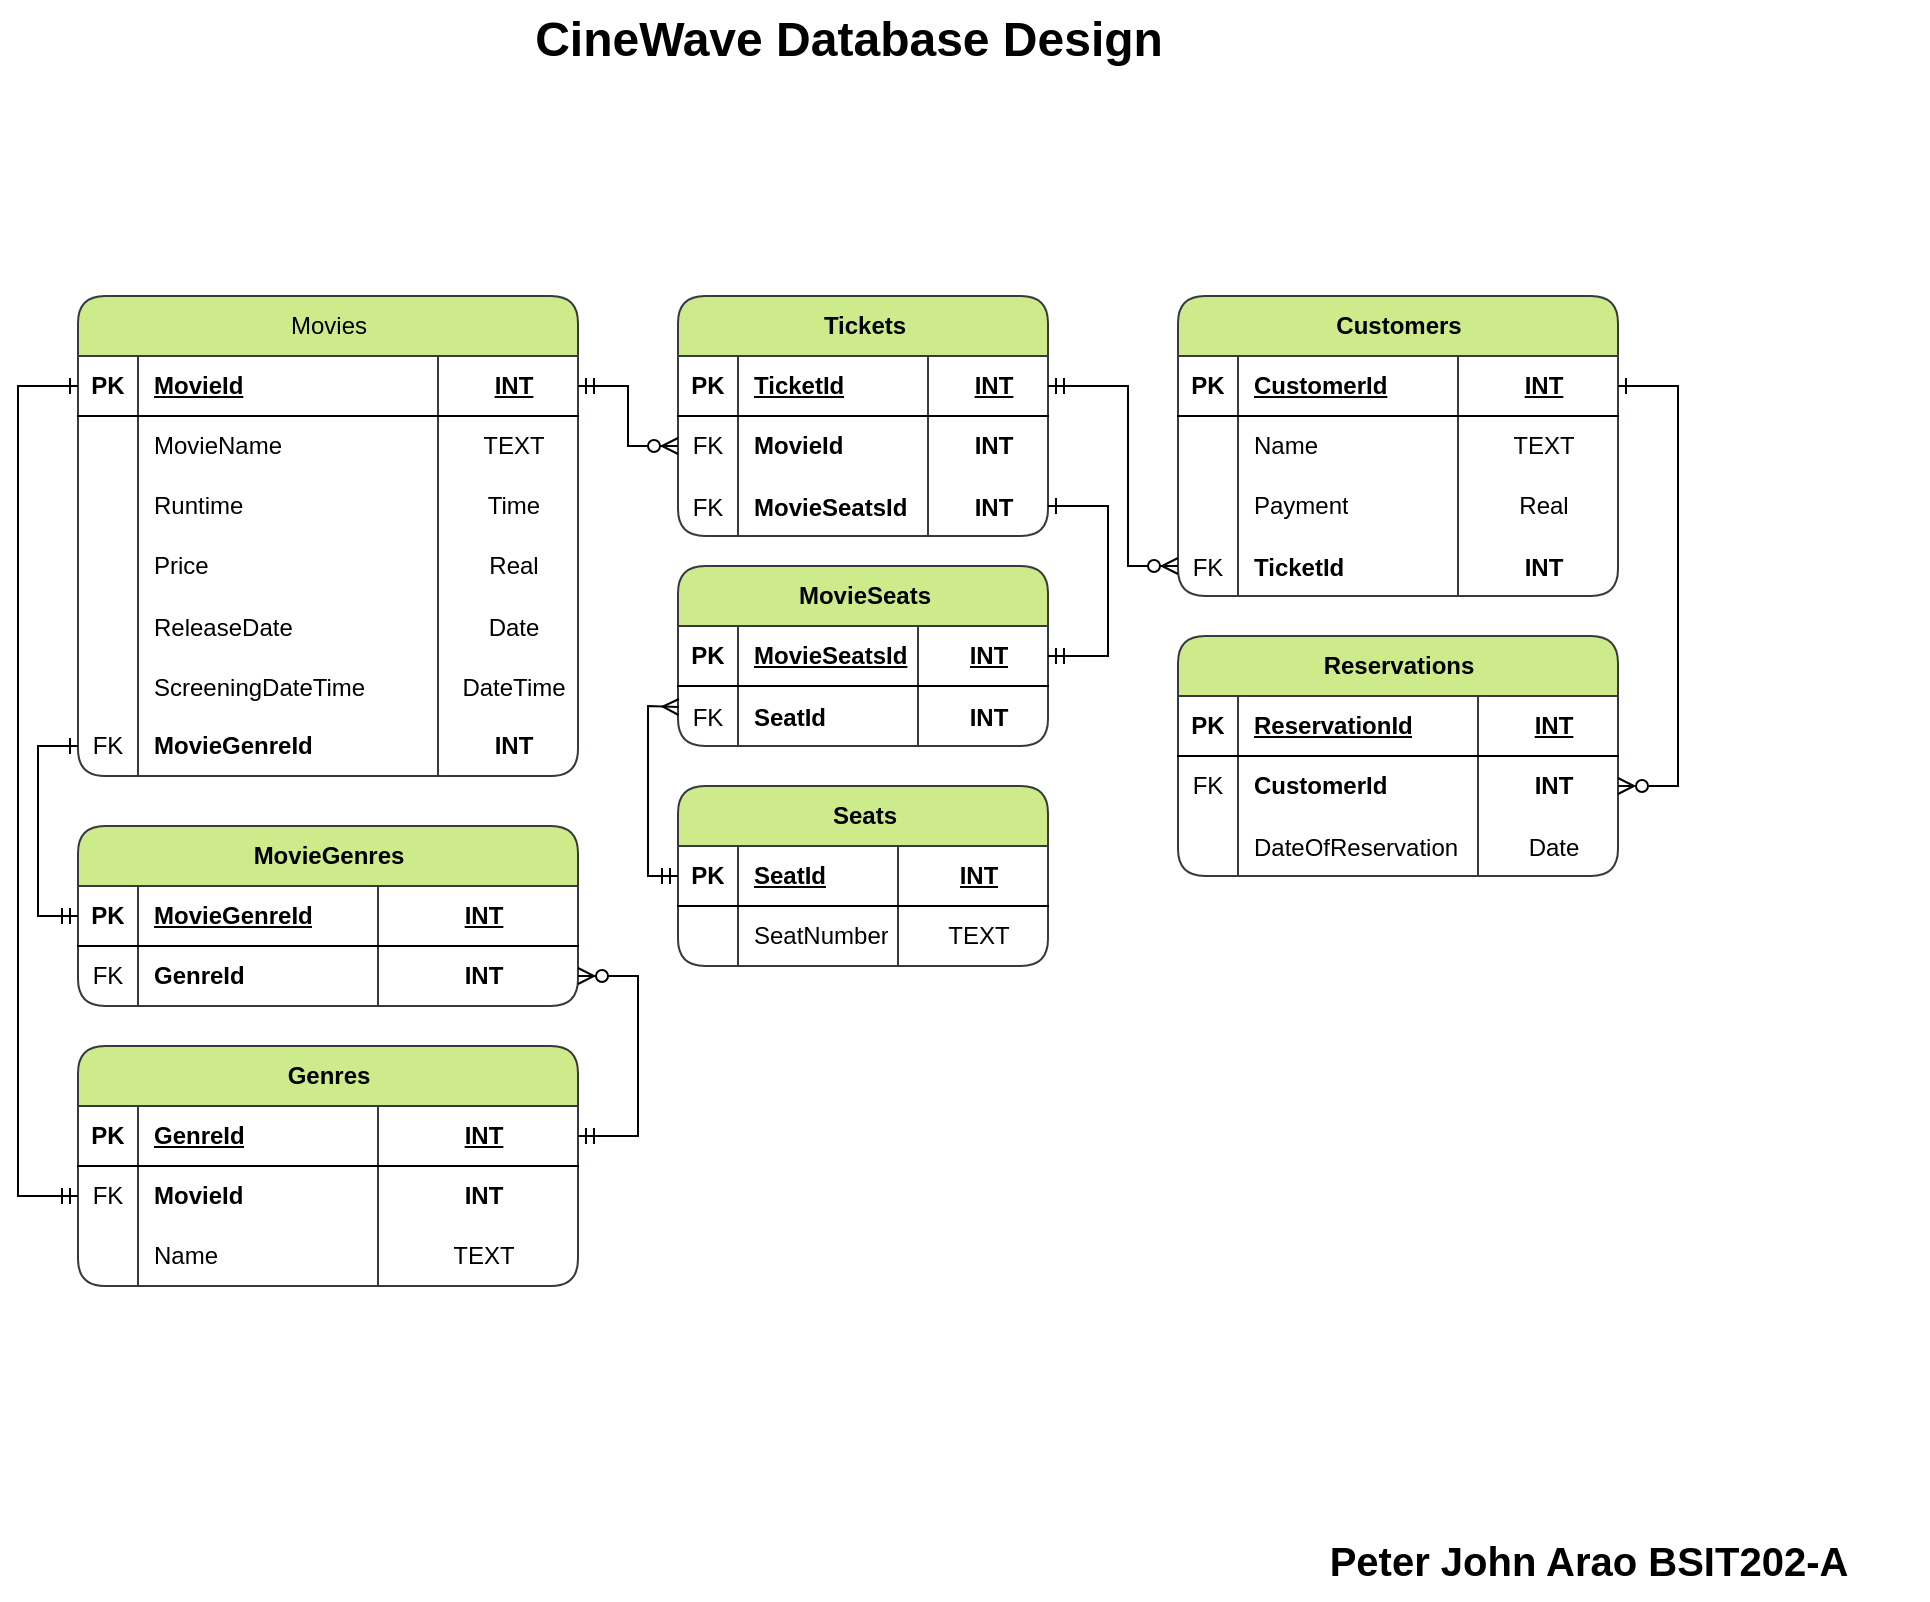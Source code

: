 <mxfile version="21.5.0" type="github">
  <diagram id="R2lEEEUBdFMjLlhIrx00" name="Page-1">
    <mxGraphModel dx="1760" dy="1894" grid="1" gridSize="10" guides="1" tooltips="1" connect="1" arrows="1" fold="1" page="1" pageScale="1" pageWidth="1100" pageHeight="850" math="0" shadow="0" extFonts="Permanent Marker^https://fonts.googleapis.com/css?family=Permanent+Marker">
      <root>
        <mxCell id="0" />
        <mxCell id="1" parent="0" />
        <mxCell id="_m8L4NuYK4Qh7ZpCGH_O-1" value="Movies" style="shape=table;startSize=30;container=1;collapsible=1;childLayout=tableLayout;fixedRows=1;rowLines=0;fontStyle=0;align=center;resizeLast=1;html=1;fillColor=#cdeb8b;strokeColor=#36393d;rounded=1;" vertex="1" parent="1">
          <mxGeometry x="165" y="-672" width="250" height="240" as="geometry" />
        </mxCell>
        <mxCell id="_m8L4NuYK4Qh7ZpCGH_O-2" value="" style="shape=tableRow;horizontal=0;startSize=0;swimlaneHead=0;swimlaneBody=0;fillColor=none;collapsible=0;dropTarget=0;points=[[0,0.5],[1,0.5]];portConstraint=eastwest;top=0;left=0;right=0;bottom=1;" vertex="1" parent="_m8L4NuYK4Qh7ZpCGH_O-1">
          <mxGeometry y="30" width="250" height="30" as="geometry" />
        </mxCell>
        <mxCell id="_m8L4NuYK4Qh7ZpCGH_O-3" value="PK" style="shape=partialRectangle;connectable=0;fillColor=none;top=0;left=0;bottom=0;right=0;fontStyle=1;overflow=hidden;whiteSpace=wrap;html=1;" vertex="1" parent="_m8L4NuYK4Qh7ZpCGH_O-2">
          <mxGeometry width="30" height="30" as="geometry">
            <mxRectangle width="30" height="30" as="alternateBounds" />
          </mxGeometry>
        </mxCell>
        <mxCell id="_m8L4NuYK4Qh7ZpCGH_O-4" value="MovieId" style="shape=partialRectangle;connectable=0;fillColor=none;top=0;left=0;bottom=0;right=0;align=left;spacingLeft=6;fontStyle=5;overflow=hidden;whiteSpace=wrap;html=1;" vertex="1" parent="_m8L4NuYK4Qh7ZpCGH_O-2">
          <mxGeometry x="30" width="150" height="30" as="geometry">
            <mxRectangle width="150" height="30" as="alternateBounds" />
          </mxGeometry>
        </mxCell>
        <mxCell id="_m8L4NuYK4Qh7ZpCGH_O-216" value="INT" style="shape=partialRectangle;connectable=0;fillColor=none;top=0;left=0;bottom=0;right=0;align=center;spacingLeft=6;fontStyle=5;overflow=hidden;whiteSpace=wrap;html=1;" vertex="1" parent="_m8L4NuYK4Qh7ZpCGH_O-2">
          <mxGeometry x="180" width="70" height="30" as="geometry">
            <mxRectangle width="70" height="30" as="alternateBounds" />
          </mxGeometry>
        </mxCell>
        <mxCell id="_m8L4NuYK4Qh7ZpCGH_O-5" value="" style="shape=tableRow;horizontal=0;startSize=0;swimlaneHead=0;swimlaneBody=0;fillColor=none;collapsible=0;dropTarget=0;points=[[0,0.5],[1,0.5]];portConstraint=eastwest;top=0;left=0;right=0;bottom=0;align=center;" vertex="1" parent="_m8L4NuYK4Qh7ZpCGH_O-1">
          <mxGeometry y="60" width="250" height="30" as="geometry" />
        </mxCell>
        <mxCell id="_m8L4NuYK4Qh7ZpCGH_O-6" value="" style="shape=partialRectangle;connectable=0;fillColor=none;top=0;left=0;bottom=0;right=0;editable=1;overflow=hidden;whiteSpace=wrap;html=1;" vertex="1" parent="_m8L4NuYK4Qh7ZpCGH_O-5">
          <mxGeometry width="30" height="30" as="geometry">
            <mxRectangle width="30" height="30" as="alternateBounds" />
          </mxGeometry>
        </mxCell>
        <mxCell id="_m8L4NuYK4Qh7ZpCGH_O-7" value="MovieName" style="shape=partialRectangle;connectable=0;fillColor=none;top=0;left=0;bottom=0;right=0;align=left;spacingLeft=6;overflow=hidden;whiteSpace=wrap;html=1;" vertex="1" parent="_m8L4NuYK4Qh7ZpCGH_O-5">
          <mxGeometry x="30" width="150" height="30" as="geometry">
            <mxRectangle width="150" height="30" as="alternateBounds" />
          </mxGeometry>
        </mxCell>
        <mxCell id="_m8L4NuYK4Qh7ZpCGH_O-217" value="TEXT" style="shape=partialRectangle;connectable=0;fillColor=none;top=0;left=0;bottom=0;right=0;align=center;spacingLeft=6;overflow=hidden;whiteSpace=wrap;html=1;" vertex="1" parent="_m8L4NuYK4Qh7ZpCGH_O-5">
          <mxGeometry x="180" width="70" height="30" as="geometry">
            <mxRectangle width="70" height="30" as="alternateBounds" />
          </mxGeometry>
        </mxCell>
        <mxCell id="_m8L4NuYK4Qh7ZpCGH_O-8" value="" style="shape=tableRow;horizontal=0;startSize=0;swimlaneHead=0;swimlaneBody=0;fillColor=none;collapsible=0;dropTarget=0;points=[[0,0.5],[1,0.5]];portConstraint=eastwest;top=0;left=0;right=0;bottom=0;" vertex="1" parent="_m8L4NuYK4Qh7ZpCGH_O-1">
          <mxGeometry y="90" width="250" height="30" as="geometry" />
        </mxCell>
        <mxCell id="_m8L4NuYK4Qh7ZpCGH_O-9" value="" style="shape=partialRectangle;connectable=0;fillColor=none;top=0;left=0;bottom=0;right=0;editable=1;overflow=hidden;whiteSpace=wrap;html=1;" vertex="1" parent="_m8L4NuYK4Qh7ZpCGH_O-8">
          <mxGeometry width="30" height="30" as="geometry">
            <mxRectangle width="30" height="30" as="alternateBounds" />
          </mxGeometry>
        </mxCell>
        <mxCell id="_m8L4NuYK4Qh7ZpCGH_O-10" value="Runtime" style="shape=partialRectangle;connectable=0;fillColor=none;top=0;left=0;bottom=0;right=0;align=left;spacingLeft=6;overflow=hidden;whiteSpace=wrap;html=1;" vertex="1" parent="_m8L4NuYK4Qh7ZpCGH_O-8">
          <mxGeometry x="30" width="150" height="30" as="geometry">
            <mxRectangle width="150" height="30" as="alternateBounds" />
          </mxGeometry>
        </mxCell>
        <mxCell id="_m8L4NuYK4Qh7ZpCGH_O-218" value="Time" style="shape=partialRectangle;connectable=0;fillColor=none;top=0;left=0;bottom=0;right=0;align=center;spacingLeft=6;overflow=hidden;whiteSpace=wrap;html=1;" vertex="1" parent="_m8L4NuYK4Qh7ZpCGH_O-8">
          <mxGeometry x="180" width="70" height="30" as="geometry">
            <mxRectangle width="70" height="30" as="alternateBounds" />
          </mxGeometry>
        </mxCell>
        <mxCell id="_m8L4NuYK4Qh7ZpCGH_O-11" value="" style="shape=tableRow;horizontal=0;startSize=0;swimlaneHead=0;swimlaneBody=0;fillColor=none;collapsible=0;dropTarget=0;points=[[0,0.5],[1,0.5]];portConstraint=eastwest;top=0;left=0;right=0;bottom=0;" vertex="1" parent="_m8L4NuYK4Qh7ZpCGH_O-1">
          <mxGeometry y="120" width="250" height="30" as="geometry" />
        </mxCell>
        <mxCell id="_m8L4NuYK4Qh7ZpCGH_O-12" value="" style="shape=partialRectangle;connectable=0;fillColor=none;top=0;left=0;bottom=0;right=0;editable=1;overflow=hidden;whiteSpace=wrap;html=1;" vertex="1" parent="_m8L4NuYK4Qh7ZpCGH_O-11">
          <mxGeometry width="30" height="30" as="geometry">
            <mxRectangle width="30" height="30" as="alternateBounds" />
          </mxGeometry>
        </mxCell>
        <mxCell id="_m8L4NuYK4Qh7ZpCGH_O-13" value="Price" style="shape=partialRectangle;connectable=0;fillColor=none;top=0;left=0;bottom=0;right=0;align=left;spacingLeft=6;overflow=hidden;whiteSpace=wrap;html=1;" vertex="1" parent="_m8L4NuYK4Qh7ZpCGH_O-11">
          <mxGeometry x="30" width="150" height="30" as="geometry">
            <mxRectangle width="150" height="30" as="alternateBounds" />
          </mxGeometry>
        </mxCell>
        <mxCell id="_m8L4NuYK4Qh7ZpCGH_O-219" value="Real" style="shape=partialRectangle;connectable=0;fillColor=none;top=0;left=0;bottom=0;right=0;align=center;spacingLeft=6;overflow=hidden;whiteSpace=wrap;html=1;" vertex="1" parent="_m8L4NuYK4Qh7ZpCGH_O-11">
          <mxGeometry x="180" width="70" height="30" as="geometry">
            <mxRectangle width="70" height="30" as="alternateBounds" />
          </mxGeometry>
        </mxCell>
        <mxCell id="_m8L4NuYK4Qh7ZpCGH_O-17" value="" style="shape=tableRow;horizontal=0;startSize=0;swimlaneHead=0;swimlaneBody=0;fillColor=none;collapsible=0;dropTarget=0;points=[[0,0.5],[1,0.5]];portConstraint=eastwest;top=0;left=0;right=0;bottom=0;" vertex="1" parent="_m8L4NuYK4Qh7ZpCGH_O-1">
          <mxGeometry y="150" width="250" height="30" as="geometry" />
        </mxCell>
        <mxCell id="_m8L4NuYK4Qh7ZpCGH_O-18" value="" style="shape=partialRectangle;connectable=0;fillColor=none;top=0;left=0;bottom=0;right=0;editable=1;overflow=hidden;" vertex="1" parent="_m8L4NuYK4Qh7ZpCGH_O-17">
          <mxGeometry width="30" height="30" as="geometry">
            <mxRectangle width="30" height="30" as="alternateBounds" />
          </mxGeometry>
        </mxCell>
        <mxCell id="_m8L4NuYK4Qh7ZpCGH_O-19" value="ReleaseDate" style="shape=partialRectangle;connectable=0;fillColor=none;top=0;left=0;bottom=0;right=0;align=left;spacingLeft=6;overflow=hidden;" vertex="1" parent="_m8L4NuYK4Qh7ZpCGH_O-17">
          <mxGeometry x="30" width="150" height="30" as="geometry">
            <mxRectangle width="150" height="30" as="alternateBounds" />
          </mxGeometry>
        </mxCell>
        <mxCell id="_m8L4NuYK4Qh7ZpCGH_O-220" value="Date" style="shape=partialRectangle;connectable=0;fillColor=none;top=0;left=0;bottom=0;right=0;align=center;spacingLeft=6;overflow=hidden;" vertex="1" parent="_m8L4NuYK4Qh7ZpCGH_O-17">
          <mxGeometry x="180" width="70" height="30" as="geometry">
            <mxRectangle width="70" height="30" as="alternateBounds" />
          </mxGeometry>
        </mxCell>
        <mxCell id="_m8L4NuYK4Qh7ZpCGH_O-39" value="" style="shape=tableRow;horizontal=0;startSize=0;swimlaneHead=0;swimlaneBody=0;fillColor=none;collapsible=0;dropTarget=0;points=[[0,0.5],[1,0.5]];portConstraint=eastwest;top=0;left=0;right=0;bottom=0;" vertex="1" parent="_m8L4NuYK4Qh7ZpCGH_O-1">
          <mxGeometry y="180" width="250" height="30" as="geometry" />
        </mxCell>
        <mxCell id="_m8L4NuYK4Qh7ZpCGH_O-40" value="" style="shape=partialRectangle;connectable=0;fillColor=none;top=0;left=0;bottom=0;right=0;editable=1;overflow=hidden;" vertex="1" parent="_m8L4NuYK4Qh7ZpCGH_O-39">
          <mxGeometry width="30" height="30" as="geometry">
            <mxRectangle width="30" height="30" as="alternateBounds" />
          </mxGeometry>
        </mxCell>
        <mxCell id="_m8L4NuYK4Qh7ZpCGH_O-41" value="ScreeningDateTime" style="shape=partialRectangle;connectable=0;fillColor=none;top=0;left=0;bottom=0;right=0;align=left;spacingLeft=6;overflow=hidden;" vertex="1" parent="_m8L4NuYK4Qh7ZpCGH_O-39">
          <mxGeometry x="30" width="150" height="30" as="geometry">
            <mxRectangle width="150" height="30" as="alternateBounds" />
          </mxGeometry>
        </mxCell>
        <mxCell id="_m8L4NuYK4Qh7ZpCGH_O-221" value="DateTime" style="shape=partialRectangle;connectable=0;fillColor=none;top=0;left=0;bottom=0;right=0;align=center;spacingLeft=6;overflow=hidden;" vertex="1" parent="_m8L4NuYK4Qh7ZpCGH_O-39">
          <mxGeometry x="180" width="70" height="30" as="geometry">
            <mxRectangle width="70" height="30" as="alternateBounds" />
          </mxGeometry>
        </mxCell>
        <mxCell id="_m8L4NuYK4Qh7ZpCGH_O-184" value="" style="shape=tableRow;horizontal=0;startSize=0;swimlaneHead=0;swimlaneBody=0;fillColor=none;collapsible=0;dropTarget=0;points=[[0,0.5],[1,0.5]];portConstraint=eastwest;top=0;left=0;right=0;bottom=0;" vertex="1" parent="_m8L4NuYK4Qh7ZpCGH_O-1">
          <mxGeometry y="210" width="250" height="30" as="geometry" />
        </mxCell>
        <mxCell id="_m8L4NuYK4Qh7ZpCGH_O-185" value="FK" style="shape=partialRectangle;connectable=0;fillColor=none;top=0;left=0;bottom=0;right=0;fontStyle=0;overflow=hidden;whiteSpace=wrap;html=1;" vertex="1" parent="_m8L4NuYK4Qh7ZpCGH_O-184">
          <mxGeometry width="30" height="30" as="geometry">
            <mxRectangle width="30" height="30" as="alternateBounds" />
          </mxGeometry>
        </mxCell>
        <mxCell id="_m8L4NuYK4Qh7ZpCGH_O-186" value="MovieGenreId" style="shape=partialRectangle;connectable=0;fillColor=none;top=0;left=0;bottom=0;right=0;align=left;spacingLeft=6;fontStyle=1;overflow=hidden;whiteSpace=wrap;html=1;" vertex="1" parent="_m8L4NuYK4Qh7ZpCGH_O-184">
          <mxGeometry x="30" width="150" height="30" as="geometry">
            <mxRectangle width="150" height="30" as="alternateBounds" />
          </mxGeometry>
        </mxCell>
        <mxCell id="_m8L4NuYK4Qh7ZpCGH_O-222" value="INT" style="shape=partialRectangle;connectable=0;fillColor=none;top=0;left=0;bottom=0;right=0;align=center;spacingLeft=6;fontStyle=1;overflow=hidden;whiteSpace=wrap;html=1;" vertex="1" parent="_m8L4NuYK4Qh7ZpCGH_O-184">
          <mxGeometry x="180" width="70" height="30" as="geometry">
            <mxRectangle width="70" height="30" as="alternateBounds" />
          </mxGeometry>
        </mxCell>
        <mxCell id="_m8L4NuYK4Qh7ZpCGH_O-42" value="Genres" style="shape=table;startSize=30;container=1;collapsible=1;childLayout=tableLayout;fixedRows=1;rowLines=0;fontStyle=1;align=center;resizeLast=1;html=1;fillColor=#cdeb8b;strokeColor=#36393d;rounded=1;" vertex="1" parent="1">
          <mxGeometry x="165" y="-297" width="250" height="120" as="geometry" />
        </mxCell>
        <mxCell id="_m8L4NuYK4Qh7ZpCGH_O-43" value="" style="shape=tableRow;horizontal=0;startSize=0;swimlaneHead=0;swimlaneBody=0;fillColor=none;collapsible=0;dropTarget=0;points=[[0,0.5],[1,0.5]];portConstraint=eastwest;top=0;left=0;right=0;bottom=1;" vertex="1" parent="_m8L4NuYK4Qh7ZpCGH_O-42">
          <mxGeometry y="30" width="250" height="30" as="geometry" />
        </mxCell>
        <mxCell id="_m8L4NuYK4Qh7ZpCGH_O-44" value="PK" style="shape=partialRectangle;connectable=0;fillColor=none;top=0;left=0;bottom=0;right=0;fontStyle=1;overflow=hidden;whiteSpace=wrap;html=1;" vertex="1" parent="_m8L4NuYK4Qh7ZpCGH_O-43">
          <mxGeometry width="30" height="30" as="geometry">
            <mxRectangle width="30" height="30" as="alternateBounds" />
          </mxGeometry>
        </mxCell>
        <mxCell id="_m8L4NuYK4Qh7ZpCGH_O-45" value="GenreId" style="shape=partialRectangle;connectable=0;fillColor=none;top=0;left=0;bottom=0;right=0;align=left;spacingLeft=6;fontStyle=5;overflow=hidden;whiteSpace=wrap;html=1;" vertex="1" parent="_m8L4NuYK4Qh7ZpCGH_O-43">
          <mxGeometry x="30" width="120" height="30" as="geometry">
            <mxRectangle width="120" height="30" as="alternateBounds" />
          </mxGeometry>
        </mxCell>
        <mxCell id="_m8L4NuYK4Qh7ZpCGH_O-245" value="INT" style="shape=partialRectangle;connectable=0;fillColor=none;top=0;left=0;bottom=0;right=0;align=center;spacingLeft=6;fontStyle=5;overflow=hidden;whiteSpace=wrap;html=1;" vertex="1" parent="_m8L4NuYK4Qh7ZpCGH_O-43">
          <mxGeometry x="150" width="100" height="30" as="geometry">
            <mxRectangle width="100" height="30" as="alternateBounds" />
          </mxGeometry>
        </mxCell>
        <mxCell id="_m8L4NuYK4Qh7ZpCGH_O-46" value="" style="shape=tableRow;horizontal=0;startSize=0;swimlaneHead=0;swimlaneBody=0;fillColor=none;collapsible=0;dropTarget=0;points=[[0,0.5],[1,0.5]];portConstraint=eastwest;top=0;left=0;right=0;bottom=0;" vertex="1" parent="_m8L4NuYK4Qh7ZpCGH_O-42">
          <mxGeometry y="60" width="250" height="30" as="geometry" />
        </mxCell>
        <mxCell id="_m8L4NuYK4Qh7ZpCGH_O-47" value="FK" style="shape=partialRectangle;connectable=0;fillColor=none;top=0;left=0;bottom=0;right=0;editable=1;overflow=hidden;whiteSpace=wrap;html=1;" vertex="1" parent="_m8L4NuYK4Qh7ZpCGH_O-46">
          <mxGeometry width="30" height="30" as="geometry">
            <mxRectangle width="30" height="30" as="alternateBounds" />
          </mxGeometry>
        </mxCell>
        <mxCell id="_m8L4NuYK4Qh7ZpCGH_O-48" value="MovieId" style="shape=partialRectangle;connectable=0;fillColor=none;top=0;left=0;bottom=0;right=0;align=left;spacingLeft=6;overflow=hidden;whiteSpace=wrap;html=1;fontStyle=1" vertex="1" parent="_m8L4NuYK4Qh7ZpCGH_O-46">
          <mxGeometry x="30" width="120" height="30" as="geometry">
            <mxRectangle width="120" height="30" as="alternateBounds" />
          </mxGeometry>
        </mxCell>
        <mxCell id="_m8L4NuYK4Qh7ZpCGH_O-246" value="INT" style="shape=partialRectangle;connectable=0;fillColor=none;top=0;left=0;bottom=0;right=0;align=center;spacingLeft=6;overflow=hidden;whiteSpace=wrap;html=1;fontStyle=1" vertex="1" parent="_m8L4NuYK4Qh7ZpCGH_O-46">
          <mxGeometry x="150" width="100" height="30" as="geometry">
            <mxRectangle width="100" height="30" as="alternateBounds" />
          </mxGeometry>
        </mxCell>
        <mxCell id="_m8L4NuYK4Qh7ZpCGH_O-49" value="" style="shape=tableRow;horizontal=0;startSize=0;swimlaneHead=0;swimlaneBody=0;fillColor=none;collapsible=0;dropTarget=0;points=[[0,0.5],[1,0.5]];portConstraint=eastwest;top=0;left=0;right=0;bottom=0;" vertex="1" parent="_m8L4NuYK4Qh7ZpCGH_O-42">
          <mxGeometry y="90" width="250" height="30" as="geometry" />
        </mxCell>
        <mxCell id="_m8L4NuYK4Qh7ZpCGH_O-50" value="" style="shape=partialRectangle;connectable=0;fillColor=none;top=0;left=0;bottom=0;right=0;editable=1;overflow=hidden;whiteSpace=wrap;html=1;" vertex="1" parent="_m8L4NuYK4Qh7ZpCGH_O-49">
          <mxGeometry width="30" height="30" as="geometry">
            <mxRectangle width="30" height="30" as="alternateBounds" />
          </mxGeometry>
        </mxCell>
        <mxCell id="_m8L4NuYK4Qh7ZpCGH_O-51" value="Name" style="shape=partialRectangle;connectable=0;fillColor=none;top=0;left=0;bottom=0;right=0;align=left;spacingLeft=6;overflow=hidden;whiteSpace=wrap;html=1;" vertex="1" parent="_m8L4NuYK4Qh7ZpCGH_O-49">
          <mxGeometry x="30" width="120" height="30" as="geometry">
            <mxRectangle width="120" height="30" as="alternateBounds" />
          </mxGeometry>
        </mxCell>
        <mxCell id="_m8L4NuYK4Qh7ZpCGH_O-247" value="TEXT" style="shape=partialRectangle;connectable=0;fillColor=none;top=0;left=0;bottom=0;right=0;align=center;spacingLeft=6;overflow=hidden;whiteSpace=wrap;html=1;" vertex="1" parent="_m8L4NuYK4Qh7ZpCGH_O-49">
          <mxGeometry x="150" width="100" height="30" as="geometry">
            <mxRectangle width="100" height="30" as="alternateBounds" />
          </mxGeometry>
        </mxCell>
        <mxCell id="_m8L4NuYK4Qh7ZpCGH_O-58" value="MovieGenres" style="shape=table;startSize=30;container=1;collapsible=1;childLayout=tableLayout;fixedRows=1;rowLines=0;fontStyle=1;align=center;resizeLast=1;html=1;fillColor=#cdeb8b;strokeColor=#36393d;rounded=1;" vertex="1" parent="1">
          <mxGeometry x="165" y="-407" width="250" height="90" as="geometry" />
        </mxCell>
        <mxCell id="_m8L4NuYK4Qh7ZpCGH_O-59" value="" style="shape=tableRow;horizontal=0;startSize=0;swimlaneHead=0;swimlaneBody=0;fillColor=none;collapsible=0;dropTarget=0;points=[[0,0.5],[1,0.5]];portConstraint=eastwest;top=0;left=0;right=0;bottom=1;" vertex="1" parent="_m8L4NuYK4Qh7ZpCGH_O-58">
          <mxGeometry y="30" width="250" height="30" as="geometry" />
        </mxCell>
        <mxCell id="_m8L4NuYK4Qh7ZpCGH_O-60" value="PK" style="shape=partialRectangle;connectable=0;fillColor=none;top=0;left=0;bottom=0;right=0;fontStyle=1;overflow=hidden;whiteSpace=wrap;html=1;" vertex="1" parent="_m8L4NuYK4Qh7ZpCGH_O-59">
          <mxGeometry width="30" height="30" as="geometry">
            <mxRectangle width="30" height="30" as="alternateBounds" />
          </mxGeometry>
        </mxCell>
        <mxCell id="_m8L4NuYK4Qh7ZpCGH_O-61" value="MovieGenreId" style="shape=partialRectangle;connectable=0;fillColor=none;top=0;left=0;bottom=0;right=0;align=left;spacingLeft=6;fontStyle=5;overflow=hidden;whiteSpace=wrap;html=1;" vertex="1" parent="_m8L4NuYK4Qh7ZpCGH_O-59">
          <mxGeometry x="30" width="120" height="30" as="geometry">
            <mxRectangle width="120" height="30" as="alternateBounds" />
          </mxGeometry>
        </mxCell>
        <mxCell id="_m8L4NuYK4Qh7ZpCGH_O-243" value="INT" style="shape=partialRectangle;connectable=0;fillColor=none;top=0;left=0;bottom=0;right=0;align=center;spacingLeft=6;fontStyle=5;overflow=hidden;whiteSpace=wrap;html=1;" vertex="1" parent="_m8L4NuYK4Qh7ZpCGH_O-59">
          <mxGeometry x="150" width="100" height="30" as="geometry">
            <mxRectangle width="100" height="30" as="alternateBounds" />
          </mxGeometry>
        </mxCell>
        <mxCell id="_m8L4NuYK4Qh7ZpCGH_O-74" value="" style="shape=tableRow;horizontal=0;startSize=0;swimlaneHead=0;swimlaneBody=0;fillColor=none;collapsible=0;dropTarget=0;points=[[0,0.5],[1,0.5]];portConstraint=eastwest;top=0;left=0;right=0;bottom=0;" vertex="1" parent="_m8L4NuYK4Qh7ZpCGH_O-58">
          <mxGeometry y="60" width="250" height="30" as="geometry" />
        </mxCell>
        <mxCell id="_m8L4NuYK4Qh7ZpCGH_O-75" value="FK" style="shape=partialRectangle;connectable=0;fillColor=none;top=0;left=0;bottom=0;right=0;fontStyle=0;overflow=hidden;whiteSpace=wrap;html=1;" vertex="1" parent="_m8L4NuYK4Qh7ZpCGH_O-74">
          <mxGeometry width="30" height="30" as="geometry">
            <mxRectangle width="30" height="30" as="alternateBounds" />
          </mxGeometry>
        </mxCell>
        <mxCell id="_m8L4NuYK4Qh7ZpCGH_O-76" value="GenreId" style="shape=partialRectangle;connectable=0;fillColor=none;top=0;left=0;bottom=0;right=0;align=left;spacingLeft=6;fontStyle=1;overflow=hidden;whiteSpace=wrap;html=1;" vertex="1" parent="_m8L4NuYK4Qh7ZpCGH_O-74">
          <mxGeometry x="30" width="120" height="30" as="geometry">
            <mxRectangle width="120" height="30" as="alternateBounds" />
          </mxGeometry>
        </mxCell>
        <mxCell id="_m8L4NuYK4Qh7ZpCGH_O-244" value="INT" style="shape=partialRectangle;connectable=0;fillColor=none;top=0;left=0;bottom=0;right=0;align=center;spacingLeft=6;fontStyle=1;overflow=hidden;whiteSpace=wrap;html=1;" vertex="1" parent="_m8L4NuYK4Qh7ZpCGH_O-74">
          <mxGeometry x="150" width="100" height="30" as="geometry">
            <mxRectangle width="100" height="30" as="alternateBounds" />
          </mxGeometry>
        </mxCell>
        <mxCell id="_m8L4NuYK4Qh7ZpCGH_O-77" value="Tickets" style="shape=table;startSize=30;container=1;collapsible=1;childLayout=tableLayout;fixedRows=1;rowLines=0;fontStyle=1;align=center;resizeLast=1;html=1;fillColor=#cdeb8b;strokeColor=#36393d;rounded=1;" vertex="1" parent="1">
          <mxGeometry x="465" y="-672" width="185" height="120" as="geometry" />
        </mxCell>
        <mxCell id="_m8L4NuYK4Qh7ZpCGH_O-78" value="" style="shape=tableRow;horizontal=0;startSize=0;swimlaneHead=0;swimlaneBody=0;fillColor=none;collapsible=0;dropTarget=0;points=[[0,0.5],[1,0.5]];portConstraint=eastwest;top=0;left=0;right=0;bottom=1;" vertex="1" parent="_m8L4NuYK4Qh7ZpCGH_O-77">
          <mxGeometry y="30" width="185" height="30" as="geometry" />
        </mxCell>
        <mxCell id="_m8L4NuYK4Qh7ZpCGH_O-79" value="PK" style="shape=partialRectangle;connectable=0;fillColor=none;top=0;left=0;bottom=0;right=0;fontStyle=1;overflow=hidden;whiteSpace=wrap;html=1;" vertex="1" parent="_m8L4NuYK4Qh7ZpCGH_O-78">
          <mxGeometry width="30" height="30" as="geometry">
            <mxRectangle width="30" height="30" as="alternateBounds" />
          </mxGeometry>
        </mxCell>
        <mxCell id="_m8L4NuYK4Qh7ZpCGH_O-80" value="TicketId" style="shape=partialRectangle;connectable=0;fillColor=none;top=0;left=0;bottom=0;right=0;align=left;spacingLeft=6;fontStyle=5;overflow=hidden;whiteSpace=wrap;html=1;" vertex="1" parent="_m8L4NuYK4Qh7ZpCGH_O-78">
          <mxGeometry x="30" width="95.0" height="30" as="geometry">
            <mxRectangle width="95.0" height="30" as="alternateBounds" />
          </mxGeometry>
        </mxCell>
        <mxCell id="_m8L4NuYK4Qh7ZpCGH_O-224" value="INT" style="shape=partialRectangle;connectable=0;fillColor=none;top=0;left=0;bottom=0;right=0;align=center;spacingLeft=6;fontStyle=5;overflow=hidden;whiteSpace=wrap;html=1;" vertex="1" parent="_m8L4NuYK4Qh7ZpCGH_O-78">
          <mxGeometry x="125.0" width="60.0" height="30" as="geometry">
            <mxRectangle width="60.0" height="30" as="alternateBounds" />
          </mxGeometry>
        </mxCell>
        <mxCell id="_m8L4NuYK4Qh7ZpCGH_O-90" value="" style="shape=tableRow;horizontal=0;startSize=0;swimlaneHead=0;swimlaneBody=0;fillColor=none;collapsible=0;dropTarget=0;points=[[0,0.5],[1,0.5]];portConstraint=eastwest;top=0;left=0;right=0;bottom=0;" vertex="1" parent="_m8L4NuYK4Qh7ZpCGH_O-77">
          <mxGeometry y="60" width="185" height="30" as="geometry" />
        </mxCell>
        <mxCell id="_m8L4NuYK4Qh7ZpCGH_O-91" value="FK" style="shape=partialRectangle;connectable=0;fillColor=none;top=0;left=0;bottom=0;right=0;fontStyle=0;overflow=hidden;whiteSpace=wrap;html=1;" vertex="1" parent="_m8L4NuYK4Qh7ZpCGH_O-90">
          <mxGeometry width="30" height="30" as="geometry">
            <mxRectangle width="30" height="30" as="alternateBounds" />
          </mxGeometry>
        </mxCell>
        <mxCell id="_m8L4NuYK4Qh7ZpCGH_O-92" value="MovieId" style="shape=partialRectangle;connectable=0;fillColor=none;top=0;left=0;bottom=0;right=0;align=left;spacingLeft=6;fontStyle=1;overflow=hidden;whiteSpace=wrap;html=1;" vertex="1" parent="_m8L4NuYK4Qh7ZpCGH_O-90">
          <mxGeometry x="30" width="95.0" height="30" as="geometry">
            <mxRectangle width="95.0" height="30" as="alternateBounds" />
          </mxGeometry>
        </mxCell>
        <mxCell id="_m8L4NuYK4Qh7ZpCGH_O-225" value="INT" style="shape=partialRectangle;connectable=0;fillColor=none;top=0;left=0;bottom=0;right=0;align=center;spacingLeft=6;fontStyle=1;overflow=hidden;whiteSpace=wrap;html=1;" vertex="1" parent="_m8L4NuYK4Qh7ZpCGH_O-90">
          <mxGeometry x="125.0" width="60.0" height="30" as="geometry">
            <mxRectangle width="60.0" height="30" as="alternateBounds" />
          </mxGeometry>
        </mxCell>
        <mxCell id="_m8L4NuYK4Qh7ZpCGH_O-93" value="" style="shape=tableRow;horizontal=0;startSize=0;swimlaneHead=0;swimlaneBody=0;fillColor=none;collapsible=0;dropTarget=0;points=[[0,0.5],[1,0.5]];portConstraint=eastwest;top=0;left=0;right=0;bottom=0;" vertex="1" parent="_m8L4NuYK4Qh7ZpCGH_O-77">
          <mxGeometry y="90" width="185" height="30" as="geometry" />
        </mxCell>
        <mxCell id="_m8L4NuYK4Qh7ZpCGH_O-94" value="FK" style="shape=partialRectangle;connectable=0;fillColor=none;top=0;left=0;bottom=0;right=0;editable=1;overflow=hidden;" vertex="1" parent="_m8L4NuYK4Qh7ZpCGH_O-93">
          <mxGeometry width="30" height="30" as="geometry">
            <mxRectangle width="30" height="30" as="alternateBounds" />
          </mxGeometry>
        </mxCell>
        <mxCell id="_m8L4NuYK4Qh7ZpCGH_O-95" value="MovieSeatsId" style="shape=partialRectangle;connectable=0;fillColor=none;top=0;left=0;bottom=0;right=0;align=left;spacingLeft=6;overflow=hidden;fontStyle=1" vertex="1" parent="_m8L4NuYK4Qh7ZpCGH_O-93">
          <mxGeometry x="30" width="95.0" height="30" as="geometry">
            <mxRectangle width="95.0" height="30" as="alternateBounds" />
          </mxGeometry>
        </mxCell>
        <mxCell id="_m8L4NuYK4Qh7ZpCGH_O-226" value="INT" style="shape=partialRectangle;connectable=0;fillColor=none;top=0;left=0;bottom=0;right=0;align=center;spacingLeft=6;overflow=hidden;fontStyle=1" vertex="1" parent="_m8L4NuYK4Qh7ZpCGH_O-93">
          <mxGeometry x="125.0" width="60.0" height="30" as="geometry">
            <mxRectangle width="60.0" height="30" as="alternateBounds" />
          </mxGeometry>
        </mxCell>
        <mxCell id="_m8L4NuYK4Qh7ZpCGH_O-96" value="Seats" style="shape=table;startSize=30;container=1;collapsible=1;childLayout=tableLayout;fixedRows=1;rowLines=0;fontStyle=1;align=center;resizeLast=1;html=1;fillColor=#cdeb8b;strokeColor=#36393d;rounded=1;" vertex="1" parent="1">
          <mxGeometry x="465" y="-427" width="185" height="90" as="geometry" />
        </mxCell>
        <mxCell id="_m8L4NuYK4Qh7ZpCGH_O-97" value="" style="shape=tableRow;horizontal=0;startSize=0;swimlaneHead=0;swimlaneBody=0;fillColor=none;collapsible=0;dropTarget=0;points=[[0,0.5],[1,0.5]];portConstraint=eastwest;top=0;left=0;right=0;bottom=1;" vertex="1" parent="_m8L4NuYK4Qh7ZpCGH_O-96">
          <mxGeometry y="30" width="185" height="30" as="geometry" />
        </mxCell>
        <mxCell id="_m8L4NuYK4Qh7ZpCGH_O-98" value="PK" style="shape=partialRectangle;connectable=0;fillColor=none;top=0;left=0;bottom=0;right=0;fontStyle=1;overflow=hidden;whiteSpace=wrap;html=1;" vertex="1" parent="_m8L4NuYK4Qh7ZpCGH_O-97">
          <mxGeometry width="30" height="30" as="geometry">
            <mxRectangle width="30" height="30" as="alternateBounds" />
          </mxGeometry>
        </mxCell>
        <mxCell id="_m8L4NuYK4Qh7ZpCGH_O-99" value="SeatId" style="shape=partialRectangle;connectable=0;fillColor=none;top=0;left=0;bottom=0;right=0;align=left;spacingLeft=6;fontStyle=5;overflow=hidden;whiteSpace=wrap;html=1;" vertex="1" parent="_m8L4NuYK4Qh7ZpCGH_O-97">
          <mxGeometry x="30" width="80.0" height="30" as="geometry">
            <mxRectangle width="80.0" height="30" as="alternateBounds" />
          </mxGeometry>
        </mxCell>
        <mxCell id="_m8L4NuYK4Qh7ZpCGH_O-229" value="INT" style="shape=partialRectangle;connectable=0;fillColor=none;top=0;left=0;bottom=0;right=0;align=center;spacingLeft=6;fontStyle=5;overflow=hidden;whiteSpace=wrap;html=1;" vertex="1" parent="_m8L4NuYK4Qh7ZpCGH_O-97">
          <mxGeometry x="110.0" width="75.0" height="30" as="geometry">
            <mxRectangle width="75.0" height="30" as="alternateBounds" />
          </mxGeometry>
        </mxCell>
        <mxCell id="_m8L4NuYK4Qh7ZpCGH_O-100" value="" style="shape=tableRow;horizontal=0;startSize=0;swimlaneHead=0;swimlaneBody=0;fillColor=none;collapsible=0;dropTarget=0;points=[[0,0.5],[1,0.5]];portConstraint=eastwest;top=0;left=0;right=0;bottom=0;" vertex="1" parent="_m8L4NuYK4Qh7ZpCGH_O-96">
          <mxGeometry y="60" width="185" height="30" as="geometry" />
        </mxCell>
        <mxCell id="_m8L4NuYK4Qh7ZpCGH_O-101" value="" style="shape=partialRectangle;connectable=0;fillColor=none;top=0;left=0;bottom=0;right=0;editable=1;overflow=hidden;whiteSpace=wrap;html=1;" vertex="1" parent="_m8L4NuYK4Qh7ZpCGH_O-100">
          <mxGeometry width="30" height="30" as="geometry">
            <mxRectangle width="30" height="30" as="alternateBounds" />
          </mxGeometry>
        </mxCell>
        <mxCell id="_m8L4NuYK4Qh7ZpCGH_O-102" value="SeatNumber" style="shape=partialRectangle;connectable=0;fillColor=none;top=0;left=0;bottom=0;right=0;align=left;spacingLeft=6;overflow=hidden;whiteSpace=wrap;html=1;" vertex="1" parent="_m8L4NuYK4Qh7ZpCGH_O-100">
          <mxGeometry x="30" width="80.0" height="30" as="geometry">
            <mxRectangle width="80.0" height="30" as="alternateBounds" />
          </mxGeometry>
        </mxCell>
        <mxCell id="_m8L4NuYK4Qh7ZpCGH_O-230" value="TEXT" style="shape=partialRectangle;connectable=0;fillColor=none;top=0;left=0;bottom=0;right=0;align=center;spacingLeft=6;overflow=hidden;whiteSpace=wrap;html=1;" vertex="1" parent="_m8L4NuYK4Qh7ZpCGH_O-100">
          <mxGeometry x="110.0" width="75.0" height="30" as="geometry">
            <mxRectangle width="75.0" height="30" as="alternateBounds" />
          </mxGeometry>
        </mxCell>
        <mxCell id="_m8L4NuYK4Qh7ZpCGH_O-110" value="MovieSeats" style="shape=table;startSize=30;container=1;collapsible=1;childLayout=tableLayout;fixedRows=1;rowLines=0;fontStyle=1;align=center;resizeLast=1;html=1;fillColor=#cdeb8b;strokeColor=#36393d;rounded=1;" vertex="1" parent="1">
          <mxGeometry x="465" y="-537" width="185" height="90" as="geometry" />
        </mxCell>
        <mxCell id="_m8L4NuYK4Qh7ZpCGH_O-111" value="" style="shape=tableRow;horizontal=0;startSize=0;swimlaneHead=0;swimlaneBody=0;fillColor=none;collapsible=0;dropTarget=0;points=[[0,0.5],[1,0.5]];portConstraint=eastwest;top=0;left=0;right=0;bottom=1;" vertex="1" parent="_m8L4NuYK4Qh7ZpCGH_O-110">
          <mxGeometry y="30" width="185" height="30" as="geometry" />
        </mxCell>
        <mxCell id="_m8L4NuYK4Qh7ZpCGH_O-112" value="PK" style="shape=partialRectangle;connectable=0;fillColor=none;top=0;left=0;bottom=0;right=0;fontStyle=1;overflow=hidden;whiteSpace=wrap;html=1;" vertex="1" parent="_m8L4NuYK4Qh7ZpCGH_O-111">
          <mxGeometry width="30" height="30" as="geometry">
            <mxRectangle width="30" height="30" as="alternateBounds" />
          </mxGeometry>
        </mxCell>
        <mxCell id="_m8L4NuYK4Qh7ZpCGH_O-113" value="MovieSeatsId" style="shape=partialRectangle;connectable=0;fillColor=none;top=0;left=0;bottom=0;right=0;align=left;spacingLeft=6;fontStyle=5;overflow=hidden;whiteSpace=wrap;html=1;" vertex="1" parent="_m8L4NuYK4Qh7ZpCGH_O-111">
          <mxGeometry x="30" width="90.0" height="30" as="geometry">
            <mxRectangle width="90.0" height="30" as="alternateBounds" />
          </mxGeometry>
        </mxCell>
        <mxCell id="_m8L4NuYK4Qh7ZpCGH_O-231" value="INT" style="shape=partialRectangle;connectable=0;fillColor=none;top=0;left=0;bottom=0;right=0;align=center;spacingLeft=6;fontStyle=5;overflow=hidden;whiteSpace=wrap;html=1;" vertex="1" parent="_m8L4NuYK4Qh7ZpCGH_O-111">
          <mxGeometry x="120.0" width="65.0" height="30" as="geometry">
            <mxRectangle width="65.0" height="30" as="alternateBounds" />
          </mxGeometry>
        </mxCell>
        <mxCell id="_m8L4NuYK4Qh7ZpCGH_O-120" value="" style="shape=tableRow;horizontal=0;startSize=0;swimlaneHead=0;swimlaneBody=0;fillColor=none;collapsible=0;dropTarget=0;points=[[0,0.5],[1,0.5]];portConstraint=eastwest;top=0;left=0;right=0;bottom=0;" vertex="1" parent="_m8L4NuYK4Qh7ZpCGH_O-110">
          <mxGeometry y="60" width="185" height="30" as="geometry" />
        </mxCell>
        <mxCell id="_m8L4NuYK4Qh7ZpCGH_O-121" value="FK" style="shape=partialRectangle;connectable=0;fillColor=none;top=0;left=0;bottom=0;right=0;editable=1;overflow=hidden;" vertex="1" parent="_m8L4NuYK4Qh7ZpCGH_O-120">
          <mxGeometry width="30" height="30" as="geometry">
            <mxRectangle width="30" height="30" as="alternateBounds" />
          </mxGeometry>
        </mxCell>
        <mxCell id="_m8L4NuYK4Qh7ZpCGH_O-122" value="SeatId" style="shape=partialRectangle;connectable=0;fillColor=none;top=0;left=0;bottom=0;right=0;align=left;spacingLeft=6;overflow=hidden;fontStyle=1" vertex="1" parent="_m8L4NuYK4Qh7ZpCGH_O-120">
          <mxGeometry x="30" width="90.0" height="30" as="geometry">
            <mxRectangle width="90.0" height="30" as="alternateBounds" />
          </mxGeometry>
        </mxCell>
        <mxCell id="_m8L4NuYK4Qh7ZpCGH_O-232" value="INT" style="shape=partialRectangle;connectable=0;fillColor=none;top=0;left=0;bottom=0;right=0;align=center;spacingLeft=6;overflow=hidden;fontStyle=1" vertex="1" parent="_m8L4NuYK4Qh7ZpCGH_O-120">
          <mxGeometry x="120.0" width="65.0" height="30" as="geometry">
            <mxRectangle width="65.0" height="30" as="alternateBounds" />
          </mxGeometry>
        </mxCell>
        <mxCell id="_m8L4NuYK4Qh7ZpCGH_O-123" value="Reservations" style="shape=table;startSize=30;container=1;collapsible=1;childLayout=tableLayout;fixedRows=1;rowLines=0;fontStyle=1;align=center;resizeLast=1;html=1;fillColor=#cdeb8b;strokeColor=#36393d;rounded=1;" vertex="1" parent="1">
          <mxGeometry x="715" y="-502" width="220" height="120" as="geometry" />
        </mxCell>
        <mxCell id="_m8L4NuYK4Qh7ZpCGH_O-124" value="" style="shape=tableRow;horizontal=0;startSize=0;swimlaneHead=0;swimlaneBody=0;fillColor=none;collapsible=0;dropTarget=0;points=[[0,0.5],[1,0.5]];portConstraint=eastwest;top=0;left=0;right=0;bottom=1;" vertex="1" parent="_m8L4NuYK4Qh7ZpCGH_O-123">
          <mxGeometry y="30" width="220" height="30" as="geometry" />
        </mxCell>
        <mxCell id="_m8L4NuYK4Qh7ZpCGH_O-125" value="PK" style="shape=partialRectangle;connectable=0;fillColor=none;top=0;left=0;bottom=0;right=0;fontStyle=1;overflow=hidden;whiteSpace=wrap;html=1;" vertex="1" parent="_m8L4NuYK4Qh7ZpCGH_O-124">
          <mxGeometry width="30" height="30" as="geometry">
            <mxRectangle width="30" height="30" as="alternateBounds" />
          </mxGeometry>
        </mxCell>
        <mxCell id="_m8L4NuYK4Qh7ZpCGH_O-126" value="ReservationId" style="shape=partialRectangle;connectable=0;fillColor=none;top=0;left=0;bottom=0;right=0;align=left;spacingLeft=6;fontStyle=5;overflow=hidden;whiteSpace=wrap;html=1;" vertex="1" parent="_m8L4NuYK4Qh7ZpCGH_O-124">
          <mxGeometry x="30" width="120" height="30" as="geometry">
            <mxRectangle width="120" height="30" as="alternateBounds" />
          </mxGeometry>
        </mxCell>
        <mxCell id="_m8L4NuYK4Qh7ZpCGH_O-238" value="INT" style="shape=partialRectangle;connectable=0;fillColor=none;top=0;left=0;bottom=0;right=0;align=center;spacingLeft=6;fontStyle=5;overflow=hidden;whiteSpace=wrap;html=1;" vertex="1" parent="_m8L4NuYK4Qh7ZpCGH_O-124">
          <mxGeometry x="150" width="70" height="30" as="geometry">
            <mxRectangle width="70" height="30" as="alternateBounds" />
          </mxGeometry>
        </mxCell>
        <mxCell id="_m8L4NuYK4Qh7ZpCGH_O-127" value="" style="shape=tableRow;horizontal=0;startSize=0;swimlaneHead=0;swimlaneBody=0;fillColor=none;collapsible=0;dropTarget=0;points=[[0,0.5],[1,0.5]];portConstraint=eastwest;top=0;left=0;right=0;bottom=0;" vertex="1" parent="_m8L4NuYK4Qh7ZpCGH_O-123">
          <mxGeometry y="60" width="220" height="30" as="geometry" />
        </mxCell>
        <mxCell id="_m8L4NuYK4Qh7ZpCGH_O-128" value="FK" style="shape=partialRectangle;connectable=0;fillColor=none;top=0;left=0;bottom=0;right=0;fontStyle=0;overflow=hidden;whiteSpace=wrap;html=1;" vertex="1" parent="_m8L4NuYK4Qh7ZpCGH_O-127">
          <mxGeometry width="30" height="30" as="geometry">
            <mxRectangle width="30" height="30" as="alternateBounds" />
          </mxGeometry>
        </mxCell>
        <mxCell id="_m8L4NuYK4Qh7ZpCGH_O-129" value="&lt;b&gt;CustomerId&lt;/b&gt;" style="shape=partialRectangle;connectable=0;fillColor=none;top=0;left=0;bottom=0;right=0;align=left;spacingLeft=6;fontStyle=0;overflow=hidden;whiteSpace=wrap;html=1;" vertex="1" parent="_m8L4NuYK4Qh7ZpCGH_O-127">
          <mxGeometry x="30" width="120" height="30" as="geometry">
            <mxRectangle width="120" height="30" as="alternateBounds" />
          </mxGeometry>
        </mxCell>
        <mxCell id="_m8L4NuYK4Qh7ZpCGH_O-239" value="INT" style="shape=partialRectangle;connectable=0;fillColor=none;top=0;left=0;bottom=0;right=0;align=center;spacingLeft=6;fontStyle=1;overflow=hidden;whiteSpace=wrap;html=1;" vertex="1" parent="_m8L4NuYK4Qh7ZpCGH_O-127">
          <mxGeometry x="150" width="70" height="30" as="geometry">
            <mxRectangle width="70" height="30" as="alternateBounds" />
          </mxGeometry>
        </mxCell>
        <mxCell id="_m8L4NuYK4Qh7ZpCGH_O-130" value="" style="shape=tableRow;horizontal=0;startSize=0;swimlaneHead=0;swimlaneBody=0;fillColor=none;collapsible=0;dropTarget=0;points=[[0,0.5],[1,0.5]];portConstraint=eastwest;top=0;left=0;right=0;bottom=0;" vertex="1" parent="_m8L4NuYK4Qh7ZpCGH_O-123">
          <mxGeometry y="90" width="220" height="30" as="geometry" />
        </mxCell>
        <mxCell id="_m8L4NuYK4Qh7ZpCGH_O-131" value="" style="shape=partialRectangle;connectable=0;fillColor=none;top=0;left=0;bottom=0;right=0;editable=1;overflow=hidden;" vertex="1" parent="_m8L4NuYK4Qh7ZpCGH_O-130">
          <mxGeometry width="30" height="30" as="geometry">
            <mxRectangle width="30" height="30" as="alternateBounds" />
          </mxGeometry>
        </mxCell>
        <mxCell id="_m8L4NuYK4Qh7ZpCGH_O-132" value="DateOfReservation" style="shape=partialRectangle;connectable=0;fillColor=none;top=0;left=0;bottom=0;right=0;align=left;spacingLeft=6;overflow=hidden;" vertex="1" parent="_m8L4NuYK4Qh7ZpCGH_O-130">
          <mxGeometry x="30" width="120" height="30" as="geometry">
            <mxRectangle width="120" height="30" as="alternateBounds" />
          </mxGeometry>
        </mxCell>
        <mxCell id="_m8L4NuYK4Qh7ZpCGH_O-240" value="Date" style="shape=partialRectangle;connectable=0;fillColor=none;top=0;left=0;bottom=0;right=0;align=center;spacingLeft=6;overflow=hidden;" vertex="1" parent="_m8L4NuYK4Qh7ZpCGH_O-130">
          <mxGeometry x="150" width="70" height="30" as="geometry">
            <mxRectangle width="70" height="30" as="alternateBounds" />
          </mxGeometry>
        </mxCell>
        <mxCell id="_m8L4NuYK4Qh7ZpCGH_O-133" value="Customers" style="shape=table;startSize=30;container=1;collapsible=1;childLayout=tableLayout;fixedRows=1;rowLines=0;fontStyle=1;align=center;resizeLast=1;html=1;fillColor=#cdeb8b;strokeColor=#36393d;rounded=1;" vertex="1" parent="1">
          <mxGeometry x="715" y="-672" width="220" height="150" as="geometry" />
        </mxCell>
        <mxCell id="_m8L4NuYK4Qh7ZpCGH_O-134" value="" style="shape=tableRow;horizontal=0;startSize=0;swimlaneHead=0;swimlaneBody=0;fillColor=none;collapsible=0;dropTarget=0;points=[[0,0.5],[1,0.5]];portConstraint=eastwest;top=0;left=0;right=0;bottom=1;" vertex="1" parent="_m8L4NuYK4Qh7ZpCGH_O-133">
          <mxGeometry y="30" width="220" height="30" as="geometry" />
        </mxCell>
        <mxCell id="_m8L4NuYK4Qh7ZpCGH_O-135" value="PK" style="shape=partialRectangle;connectable=0;fillColor=none;top=0;left=0;bottom=0;right=0;fontStyle=1;overflow=hidden;whiteSpace=wrap;html=1;" vertex="1" parent="_m8L4NuYK4Qh7ZpCGH_O-134">
          <mxGeometry width="30" height="30" as="geometry">
            <mxRectangle width="30" height="30" as="alternateBounds" />
          </mxGeometry>
        </mxCell>
        <mxCell id="_m8L4NuYK4Qh7ZpCGH_O-136" value="CustomerId" style="shape=partialRectangle;connectable=0;fillColor=none;top=0;left=0;bottom=0;right=0;align=left;spacingLeft=6;fontStyle=5;overflow=hidden;whiteSpace=wrap;html=1;" vertex="1" parent="_m8L4NuYK4Qh7ZpCGH_O-134">
          <mxGeometry x="30" width="110" height="30" as="geometry">
            <mxRectangle width="110" height="30" as="alternateBounds" />
          </mxGeometry>
        </mxCell>
        <mxCell id="_m8L4NuYK4Qh7ZpCGH_O-234" value="INT" style="shape=partialRectangle;connectable=0;fillColor=none;top=0;left=0;bottom=0;right=0;align=center;spacingLeft=6;fontStyle=5;overflow=hidden;whiteSpace=wrap;html=1;" vertex="1" parent="_m8L4NuYK4Qh7ZpCGH_O-134">
          <mxGeometry x="140" width="80" height="30" as="geometry">
            <mxRectangle width="80" height="30" as="alternateBounds" />
          </mxGeometry>
        </mxCell>
        <mxCell id="_m8L4NuYK4Qh7ZpCGH_O-137" value="" style="shape=tableRow;horizontal=0;startSize=0;swimlaneHead=0;swimlaneBody=0;fillColor=none;collapsible=0;dropTarget=0;points=[[0,0.5],[1,0.5]];portConstraint=eastwest;top=0;left=0;right=0;bottom=0;" vertex="1" parent="_m8L4NuYK4Qh7ZpCGH_O-133">
          <mxGeometry y="60" width="220" height="30" as="geometry" />
        </mxCell>
        <mxCell id="_m8L4NuYK4Qh7ZpCGH_O-138" value="" style="shape=partialRectangle;connectable=0;fillColor=none;top=0;left=0;bottom=0;right=0;editable=1;overflow=hidden;whiteSpace=wrap;html=1;" vertex="1" parent="_m8L4NuYK4Qh7ZpCGH_O-137">
          <mxGeometry width="30" height="30" as="geometry">
            <mxRectangle width="30" height="30" as="alternateBounds" />
          </mxGeometry>
        </mxCell>
        <mxCell id="_m8L4NuYK4Qh7ZpCGH_O-139" value="Name" style="shape=partialRectangle;connectable=0;fillColor=none;top=0;left=0;bottom=0;right=0;align=left;spacingLeft=6;overflow=hidden;whiteSpace=wrap;html=1;" vertex="1" parent="_m8L4NuYK4Qh7ZpCGH_O-137">
          <mxGeometry x="30" width="110" height="30" as="geometry">
            <mxRectangle width="110" height="30" as="alternateBounds" />
          </mxGeometry>
        </mxCell>
        <mxCell id="_m8L4NuYK4Qh7ZpCGH_O-235" value="TEXT" style="shape=partialRectangle;connectable=0;fillColor=none;top=0;left=0;bottom=0;right=0;align=center;spacingLeft=6;overflow=hidden;whiteSpace=wrap;html=1;" vertex="1" parent="_m8L4NuYK4Qh7ZpCGH_O-137">
          <mxGeometry x="140" width="80" height="30" as="geometry">
            <mxRectangle width="80" height="30" as="alternateBounds" />
          </mxGeometry>
        </mxCell>
        <mxCell id="_m8L4NuYK4Qh7ZpCGH_O-140" value="" style="shape=tableRow;horizontal=0;startSize=0;swimlaneHead=0;swimlaneBody=0;fillColor=none;collapsible=0;dropTarget=0;points=[[0,0.5],[1,0.5]];portConstraint=eastwest;top=0;left=0;right=0;bottom=0;" vertex="1" parent="_m8L4NuYK4Qh7ZpCGH_O-133">
          <mxGeometry y="90" width="220" height="30" as="geometry" />
        </mxCell>
        <mxCell id="_m8L4NuYK4Qh7ZpCGH_O-141" value="" style="shape=partialRectangle;connectable=0;fillColor=none;top=0;left=0;bottom=0;right=0;fontStyle=0;overflow=hidden;whiteSpace=wrap;html=1;" vertex="1" parent="_m8L4NuYK4Qh7ZpCGH_O-140">
          <mxGeometry width="30" height="30" as="geometry">
            <mxRectangle width="30" height="30" as="alternateBounds" />
          </mxGeometry>
        </mxCell>
        <mxCell id="_m8L4NuYK4Qh7ZpCGH_O-142" value="Payment" style="shape=partialRectangle;connectable=0;fillColor=none;top=0;left=0;bottom=0;right=0;align=left;spacingLeft=6;fontStyle=0;overflow=hidden;whiteSpace=wrap;html=1;" vertex="1" parent="_m8L4NuYK4Qh7ZpCGH_O-140">
          <mxGeometry x="30" width="110" height="30" as="geometry">
            <mxRectangle width="110" height="30" as="alternateBounds" />
          </mxGeometry>
        </mxCell>
        <mxCell id="_m8L4NuYK4Qh7ZpCGH_O-236" value="Real" style="shape=partialRectangle;connectable=0;fillColor=none;top=0;left=0;bottom=0;right=0;align=center;spacingLeft=6;fontStyle=0;overflow=hidden;whiteSpace=wrap;html=1;" vertex="1" parent="_m8L4NuYK4Qh7ZpCGH_O-140">
          <mxGeometry x="140" width="80" height="30" as="geometry">
            <mxRectangle width="80" height="30" as="alternateBounds" />
          </mxGeometry>
        </mxCell>
        <mxCell id="_m8L4NuYK4Qh7ZpCGH_O-143" value="" style="shape=tableRow;horizontal=0;startSize=0;swimlaneHead=0;swimlaneBody=0;fillColor=none;collapsible=0;dropTarget=0;points=[[0,0.5],[1,0.5]];portConstraint=eastwest;top=0;left=0;right=0;bottom=0;" vertex="1" parent="_m8L4NuYK4Qh7ZpCGH_O-133">
          <mxGeometry y="120" width="220" height="30" as="geometry" />
        </mxCell>
        <mxCell id="_m8L4NuYK4Qh7ZpCGH_O-144" value="FK" style="shape=partialRectangle;connectable=0;fillColor=none;top=0;left=0;bottom=0;right=0;editable=1;overflow=hidden;" vertex="1" parent="_m8L4NuYK4Qh7ZpCGH_O-143">
          <mxGeometry width="30" height="30" as="geometry">
            <mxRectangle width="30" height="30" as="alternateBounds" />
          </mxGeometry>
        </mxCell>
        <mxCell id="_m8L4NuYK4Qh7ZpCGH_O-145" value="TicketId" style="shape=partialRectangle;connectable=0;fillColor=none;top=0;left=0;bottom=0;right=0;align=left;spacingLeft=6;overflow=hidden;fontStyle=1" vertex="1" parent="_m8L4NuYK4Qh7ZpCGH_O-143">
          <mxGeometry x="30" width="110" height="30" as="geometry">
            <mxRectangle width="110" height="30" as="alternateBounds" />
          </mxGeometry>
        </mxCell>
        <mxCell id="_m8L4NuYK4Qh7ZpCGH_O-237" value="INT" style="shape=partialRectangle;connectable=0;fillColor=none;top=0;left=0;bottom=0;right=0;align=center;spacingLeft=6;overflow=hidden;fontStyle=1" vertex="1" parent="_m8L4NuYK4Qh7ZpCGH_O-143">
          <mxGeometry x="140" width="80" height="30" as="geometry">
            <mxRectangle width="80" height="30" as="alternateBounds" />
          </mxGeometry>
        </mxCell>
        <mxCell id="_m8L4NuYK4Qh7ZpCGH_O-155" value="" style="edgeStyle=entityRelationEdgeStyle;fontSize=12;html=1;endArrow=ERone;startArrow=ERzeroToMany;rounded=0;startFill=0;endFill=0;" edge="1" parent="1" source="_m8L4NuYK4Qh7ZpCGH_O-127" target="_m8L4NuYK4Qh7ZpCGH_O-134">
          <mxGeometry width="100" height="100" relative="1" as="geometry">
            <mxPoint x="1055" y="-332" as="sourcePoint" />
            <mxPoint x="1155" y="-432" as="targetPoint" />
          </mxGeometry>
        </mxCell>
        <mxCell id="_m8L4NuYK4Qh7ZpCGH_O-159" value="" style="endArrow=ERmandOne;html=1;rounded=0;startArrow=ERmany;startFill=0;endFill=0;exitX=0.002;exitY=0.35;exitDx=0;exitDy=0;exitPerimeter=0;" edge="1" parent="1" source="_m8L4NuYK4Qh7ZpCGH_O-120" target="_m8L4NuYK4Qh7ZpCGH_O-97">
          <mxGeometry relative="1" as="geometry">
            <mxPoint x="440" y="-347" as="sourcePoint" />
            <mxPoint x="440" y="-487" as="targetPoint" />
            <Array as="points">
              <mxPoint x="450" y="-467" />
              <mxPoint x="450" y="-382" />
            </Array>
          </mxGeometry>
        </mxCell>
        <mxCell id="_m8L4NuYK4Qh7ZpCGH_O-179" value="" style="endArrow=ERone;html=1;rounded=0;startArrow=ERmandOne;startFill=0;endFill=0;" edge="1" parent="1" source="_m8L4NuYK4Qh7ZpCGH_O-59" target="_m8L4NuYK4Qh7ZpCGH_O-184">
          <mxGeometry relative="1" as="geometry">
            <mxPoint x="145" y="-132" as="sourcePoint" />
            <mxPoint x="145" y="-632" as="targetPoint" />
            <Array as="points">
              <mxPoint x="145" y="-362" />
              <mxPoint x="145" y="-447" />
            </Array>
          </mxGeometry>
        </mxCell>
        <mxCell id="_m8L4NuYK4Qh7ZpCGH_O-181" value="" style="edgeStyle=entityRelationEdgeStyle;fontSize=12;html=1;endArrow=ERzeroToMany;endFill=1;rounded=0;startArrow=ERmandOne;startFill=0;" edge="1" parent="1" source="_m8L4NuYK4Qh7ZpCGH_O-43" target="_m8L4NuYK4Qh7ZpCGH_O-74">
          <mxGeometry width="100" height="100" relative="1" as="geometry">
            <mxPoint x="595" y="-477" as="sourcePoint" />
            <mxPoint x="535" y="-337.0" as="targetPoint" />
          </mxGeometry>
        </mxCell>
        <mxCell id="_m8L4NuYK4Qh7ZpCGH_O-227" value="" style="edgeStyle=orthogonalEdgeStyle;fontSize=12;html=1;endArrow=ERzeroToMany;startArrow=ERmandOne;rounded=0;" edge="1" parent="1" source="_m8L4NuYK4Qh7ZpCGH_O-2" target="_m8L4NuYK4Qh7ZpCGH_O-90">
          <mxGeometry width="100" height="100" relative="1" as="geometry">
            <mxPoint x="435" y="-452" as="sourcePoint" />
            <mxPoint x="535" y="-552" as="targetPoint" />
          </mxGeometry>
        </mxCell>
        <mxCell id="_m8L4NuYK4Qh7ZpCGH_O-228" value="" style="edgeStyle=entityRelationEdgeStyle;fontSize=12;html=1;endArrow=ERone;startArrow=ERmandOne;rounded=0;endFill=0;" edge="1" parent="1" source="_m8L4NuYK4Qh7ZpCGH_O-111" target="_m8L4NuYK4Qh7ZpCGH_O-93">
          <mxGeometry width="100" height="100" relative="1" as="geometry">
            <mxPoint x="425" y="-617" as="sourcePoint" />
            <mxPoint x="475" y="-587" as="targetPoint" />
            <Array as="points">
              <mxPoint x="670" y="-527" />
              <mxPoint x="660" y="-567" />
            </Array>
          </mxGeometry>
        </mxCell>
        <mxCell id="_m8L4NuYK4Qh7ZpCGH_O-233" value="" style="endArrow=ERone;html=1;rounded=0;startArrow=ERmandOne;startFill=0;endFill=0;" edge="1" parent="1" source="_m8L4NuYK4Qh7ZpCGH_O-46" target="_m8L4NuYK4Qh7ZpCGH_O-2">
          <mxGeometry relative="1" as="geometry">
            <mxPoint x="175" y="-311" as="sourcePoint" />
            <mxPoint x="175" y="-437" as="targetPoint" />
            <Array as="points">
              <mxPoint x="135" y="-222" />
              <mxPoint x="135" y="-627" />
            </Array>
          </mxGeometry>
        </mxCell>
        <mxCell id="_m8L4NuYK4Qh7ZpCGH_O-248" value="CineWave Database Design" style="text;strokeColor=none;fillColor=none;html=1;fontSize=24;fontStyle=1;verticalAlign=middle;align=center;" vertex="1" parent="1">
          <mxGeometry x="380" y="-820" width="340" height="40" as="geometry" />
        </mxCell>
        <mxCell id="_m8L4NuYK4Qh7ZpCGH_O-249" value="Peter John Arao BSIT202-A" style="text;strokeColor=none;fillColor=none;html=1;fontSize=20;fontStyle=1;verticalAlign=middle;align=center;" vertex="1" parent="1">
          <mxGeometry x="750" y="-60" width="340" height="40" as="geometry" />
        </mxCell>
        <mxCell id="_m8L4NuYK4Qh7ZpCGH_O-396" value="" style="edgeStyle=elbowEdgeStyle;fontSize=12;html=1;endArrow=ERzeroToMany;startArrow=ERmandOne;rounded=0;exitX=1;exitY=0.5;exitDx=0;exitDy=0;" edge="1" parent="1" source="_m8L4NuYK4Qh7ZpCGH_O-78" target="_m8L4NuYK4Qh7ZpCGH_O-143">
          <mxGeometry width="100" height="100" relative="1" as="geometry">
            <mxPoint x="590" y="-557" as="sourcePoint" />
            <mxPoint x="690" y="-657" as="targetPoint" />
            <Array as="points">
              <mxPoint x="690" y="-587" />
            </Array>
          </mxGeometry>
        </mxCell>
      </root>
    </mxGraphModel>
  </diagram>
</mxfile>
